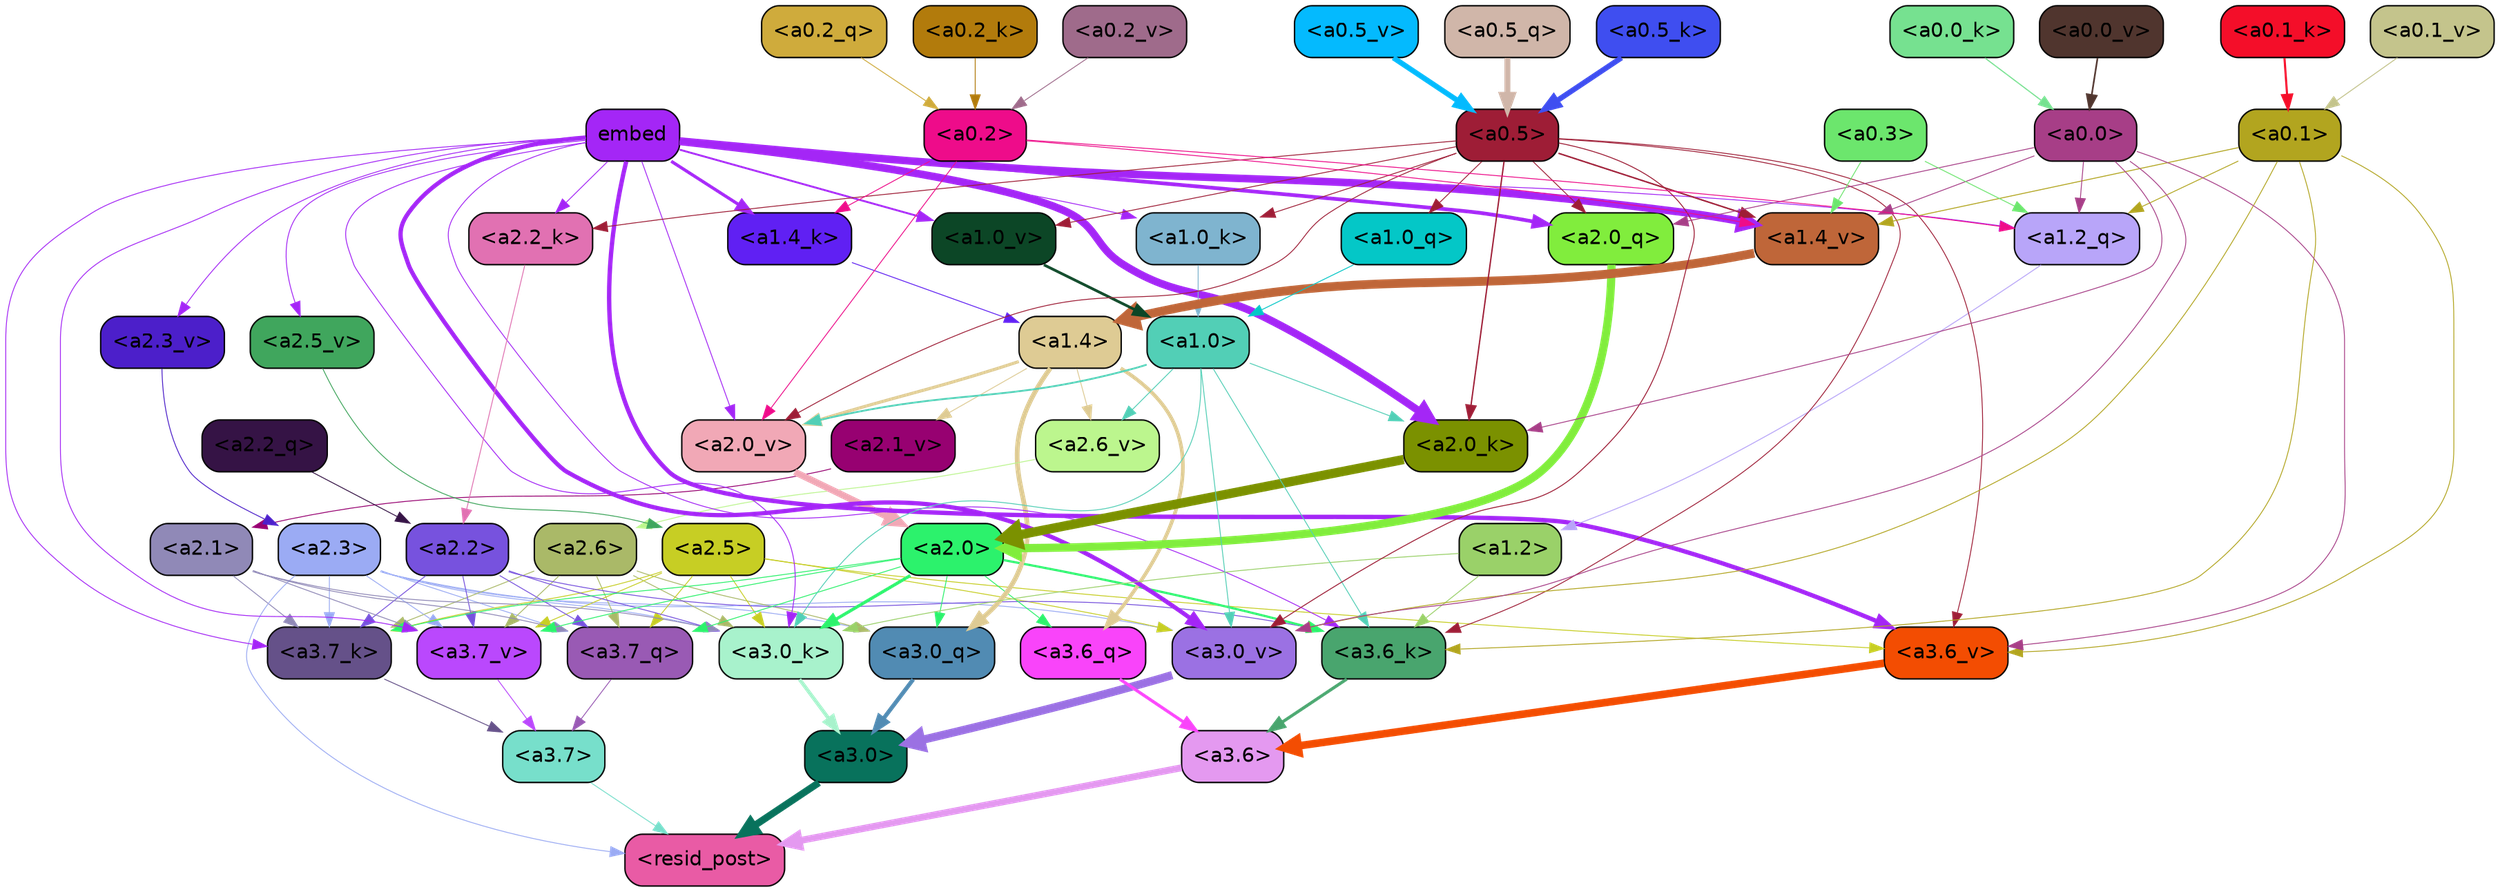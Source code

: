 strict digraph "" {
	graph [bgcolor=transparent,
		layout=dot,
		overlap=false,
		splines=true
	];
	"<a3.7>"	[color=black,
		fillcolor="#77dfcb",
		fontname=Helvetica,
		shape=box,
		style="filled, rounded"];
	"<resid_post>"	[color=black,
		fillcolor="#e95ba5",
		fontname=Helvetica,
		shape=box,
		style="filled, rounded"];
	"<a3.7>" -> "<resid_post>"	[color="#77dfcb",
		penwidth=0.6];
	"<a3.6>"	[color=black,
		fillcolor="#e499f0",
		fontname=Helvetica,
		shape=box,
		style="filled, rounded"];
	"<a3.6>" -> "<resid_post>"	[color="#e499f0",
		penwidth=4.753257989883423];
	"<a3.0>"	[color=black,
		fillcolor="#08725c",
		fontname=Helvetica,
		shape=box,
		style="filled, rounded"];
	"<a3.0>" -> "<resid_post>"	[color="#08725c",
		penwidth=4.90053927898407];
	"<a2.3>"	[color=black,
		fillcolor="#9babf4",
		fontname=Helvetica,
		shape=box,
		style="filled, rounded"];
	"<a2.3>" -> "<resid_post>"	[color="#9babf4",
		penwidth=0.6];
	"<a3.7_q>"	[color=black,
		fillcolor="#995ab4",
		fontname=Helvetica,
		shape=box,
		style="filled, rounded"];
	"<a2.3>" -> "<a3.7_q>"	[color="#9babf4",
		penwidth=0.6];
	"<a3.0_q>"	[color=black,
		fillcolor="#518bb3",
		fontname=Helvetica,
		shape=box,
		style="filled, rounded"];
	"<a2.3>" -> "<a3.0_q>"	[color="#9babf4",
		penwidth=0.6];
	"<a3.7_k>"	[color=black,
		fillcolor="#655189",
		fontname=Helvetica,
		shape=box,
		style="filled, rounded"];
	"<a2.3>" -> "<a3.7_k>"	[color="#9babf4",
		penwidth=0.6];
	"<a3.0_k>"	[color=black,
		fillcolor="#a8f2cc",
		fontname=Helvetica,
		shape=box,
		style="filled, rounded"];
	"<a2.3>" -> "<a3.0_k>"	[color="#9babf4",
		penwidth=0.6];
	"<a3.7_v>"	[color=black,
		fillcolor="#ba48fd",
		fontname=Helvetica,
		shape=box,
		style="filled, rounded"];
	"<a2.3>" -> "<a3.7_v>"	[color="#9babf4",
		penwidth=0.6];
	"<a3.0_v>"	[color=black,
		fillcolor="#9b71e3",
		fontname=Helvetica,
		shape=box,
		style="filled, rounded"];
	"<a2.3>" -> "<a3.0_v>"	[color="#9babf4",
		penwidth=0.6];
	"<a3.7_q>" -> "<a3.7>"	[color="#995ab4",
		penwidth=0.6];
	"<a3.6_q>"	[color=black,
		fillcolor="#f944fa",
		fontname=Helvetica,
		shape=box,
		style="filled, rounded"];
	"<a3.6_q>" -> "<a3.6>"	[color="#f944fa",
		penwidth=2.160832464694977];
	"<a3.0_q>" -> "<a3.0>"	[color="#518bb3",
		penwidth=2.870753765106201];
	"<a3.7_k>" -> "<a3.7>"	[color="#655189",
		penwidth=0.6];
	"<a3.6_k>"	[color=black,
		fillcolor="#49a56e",
		fontname=Helvetica,
		shape=box,
		style="filled, rounded"];
	"<a3.6_k>" -> "<a3.6>"	[color="#49a56e",
		penwidth=2.13908451795578];
	"<a3.0_k>" -> "<a3.0>"	[color="#a8f2cc",
		penwidth=2.520303964614868];
	"<a3.7_v>" -> "<a3.7>"	[color="#ba48fd",
		penwidth=0.6];
	"<a3.6_v>"	[color=black,
		fillcolor="#f34d02",
		fontname=Helvetica,
		shape=box,
		style="filled, rounded"];
	"<a3.6_v>" -> "<a3.6>"	[color="#f34d02",
		penwidth=5.297133803367615];
	"<a3.0_v>" -> "<a3.0>"	[color="#9b71e3",
		penwidth=5.680712580680847];
	"<a2.6>"	[color=black,
		fillcolor="#aab968",
		fontname=Helvetica,
		shape=box,
		style="filled, rounded"];
	"<a2.6>" -> "<a3.7_q>"	[color="#aab968",
		penwidth=0.6];
	"<a2.6>" -> "<a3.0_q>"	[color="#aab968",
		penwidth=0.6];
	"<a2.6>" -> "<a3.7_k>"	[color="#aab968",
		penwidth=0.6];
	"<a2.6>" -> "<a3.0_k>"	[color="#aab968",
		penwidth=0.6];
	"<a2.6>" -> "<a3.7_v>"	[color="#aab968",
		penwidth=0.6];
	"<a2.5>"	[color=black,
		fillcolor="#c7ce24",
		fontname=Helvetica,
		shape=box,
		style="filled, rounded"];
	"<a2.5>" -> "<a3.7_q>"	[color="#c7ce24",
		penwidth=0.6];
	"<a2.5>" -> "<a3.7_k>"	[color="#c7ce24",
		penwidth=0.6];
	"<a2.5>" -> "<a3.0_k>"	[color="#c7ce24",
		penwidth=0.6];
	"<a2.5>" -> "<a3.7_v>"	[color="#c7ce24",
		penwidth=0.6];
	"<a2.5>" -> "<a3.6_v>"	[color="#c7ce24",
		penwidth=0.6];
	"<a2.5>" -> "<a3.0_v>"	[color="#c7ce24",
		penwidth=0.6];
	"<a2.2>"	[color=black,
		fillcolor="#7752de",
		fontname=Helvetica,
		shape=box,
		style="filled, rounded"];
	"<a2.2>" -> "<a3.7_q>"	[color="#7752de",
		penwidth=0.6];
	"<a2.2>" -> "<a3.7_k>"	[color="#7752de",
		penwidth=0.6];
	"<a2.2>" -> "<a3.6_k>"	[color="#7752de",
		penwidth=0.6];
	"<a2.2>" -> "<a3.0_k>"	[color="#7752de",
		penwidth=0.6];
	"<a2.2>" -> "<a3.7_v>"	[color="#7752de",
		penwidth=0.6];
	"<a2.1>"	[color=black,
		fillcolor="#9089b7",
		fontname=Helvetica,
		shape=box,
		style="filled, rounded"];
	"<a2.1>" -> "<a3.7_q>"	[color="#9089b7",
		penwidth=0.6];
	"<a2.1>" -> "<a3.7_k>"	[color="#9089b7",
		penwidth=0.6];
	"<a2.1>" -> "<a3.0_k>"	[color="#9089b7",
		penwidth=0.6];
	"<a2.1>" -> "<a3.7_v>"	[color="#9089b7",
		penwidth=0.6];
	"<a2.0>"	[color=black,
		fillcolor="#2cf26c",
		fontname=Helvetica,
		shape=box,
		style="filled, rounded"];
	"<a2.0>" -> "<a3.7_q>"	[color="#2cf26c",
		penwidth=0.6];
	"<a2.0>" -> "<a3.6_q>"	[color="#2cf26c",
		penwidth=0.6];
	"<a2.0>" -> "<a3.0_q>"	[color="#2cf26c",
		penwidth=0.6];
	"<a2.0>" -> "<a3.7_k>"	[color="#2cf26c",
		penwidth=0.6];
	"<a2.0>" -> "<a3.6_k>"	[color="#2cf26c",
		penwidth=1.5348684191703796];
	"<a2.0>" -> "<a3.0_k>"	[color="#2cf26c",
		penwidth=2.172017753124237];
	"<a2.0>" -> "<a3.7_v>"	[color="#2cf26c",
		penwidth=0.6];
	"<a1.4>"	[color=black,
		fillcolor="#decb94",
		fontname=Helvetica,
		shape=box,
		style="filled, rounded"];
	"<a1.4>" -> "<a3.6_q>"	[color="#decb94",
		penwidth=2.532623291015625];
	"<a1.4>" -> "<a3.0_q>"	[color="#decb94",
		penwidth=3.2595192790031433];
	"<a2.6_v>"	[color=black,
		fillcolor="#bcf68e",
		fontname=Helvetica,
		shape=box,
		style="filled, rounded"];
	"<a1.4>" -> "<a2.6_v>"	[color="#decb94",
		penwidth=0.6];
	"<a2.1_v>"	[color=black,
		fillcolor="#970171",
		fontname=Helvetica,
		shape=box,
		style="filled, rounded"];
	"<a1.4>" -> "<a2.1_v>"	[color="#decb94",
		penwidth=0.6];
	"<a2.0_v>"	[color=black,
		fillcolor="#f1a8b6",
		fontname=Helvetica,
		shape=box,
		style="filled, rounded"];
	"<a1.4>" -> "<a2.0_v>"	[color="#decb94",
		penwidth=2.1199009865522385];
	embed	[color=black,
		fillcolor="#a426f6",
		fontname=Helvetica,
		shape=box,
		style="filled, rounded"];
	embed -> "<a3.7_k>"	[color="#a426f6",
		penwidth=0.6];
	embed -> "<a3.6_k>"	[color="#a426f6",
		penwidth=0.6];
	embed -> "<a3.0_k>"	[color="#a426f6",
		penwidth=0.6117386221885681];
	embed -> "<a3.7_v>"	[color="#a426f6",
		penwidth=0.6];
	embed -> "<a3.6_v>"	[color="#a426f6",
		penwidth=3.0186105966567993];
	embed -> "<a3.0_v>"	[color="#a426f6",
		penwidth=2.969020187854767];
	"<a2.0_q>"	[color=black,
		fillcolor="#81ed3d",
		fontname=Helvetica,
		shape=box,
		style="filled, rounded"];
	embed -> "<a2.0_q>"	[color="#a426f6",
		penwidth=2.5791755318641663];
	"<a2.2_k>"	[color=black,
		fillcolor="#e171b2",
		fontname=Helvetica,
		shape=box,
		style="filled, rounded"];
	embed -> "<a2.2_k>"	[color="#a426f6",
		penwidth=0.6];
	"<a2.0_k>"	[color=black,
		fillcolor="#7b9100",
		fontname=Helvetica,
		shape=box,
		style="filled, rounded"];
	embed -> "<a2.0_k>"	[color="#a426f6",
		penwidth=5.307481050491333];
	"<a2.5_v>"	[color=black,
		fillcolor="#40a65d",
		fontname=Helvetica,
		shape=box,
		style="filled, rounded"];
	embed -> "<a2.5_v>"	[color="#a426f6",
		penwidth=0.6];
	"<a2.3_v>"	[color=black,
		fillcolor="#4c1fca",
		fontname=Helvetica,
		shape=box,
		style="filled, rounded"];
	embed -> "<a2.3_v>"	[color="#a426f6",
		penwidth=0.6];
	embed -> "<a2.0_v>"	[color="#a426f6",
		penwidth=0.6];
	"<a1.2_q>"	[color=black,
		fillcolor="#b8a5f9",
		fontname=Helvetica,
		shape=box,
		style="filled, rounded"];
	embed -> "<a1.2_q>"	[color="#a426f6",
		penwidth=0.6];
	"<a1.4_k>"	[color=black,
		fillcolor="#6020f3",
		fontname=Helvetica,
		shape=box,
		style="filled, rounded"];
	embed -> "<a1.4_k>"	[color="#a426f6",
		penwidth=2.1839776039123535];
	"<a1.0_k>"	[color=black,
		fillcolor="#7fb4cf",
		fontname=Helvetica,
		shape=box,
		style="filled, rounded"];
	embed -> "<a1.0_k>"	[color="#a426f6",
		penwidth=0.6];
	"<a1.4_v>"	[color=black,
		fillcolor="#bf6639",
		fontname=Helvetica,
		shape=box,
		style="filled, rounded"];
	embed -> "<a1.4_v>"	[color="#a426f6",
		penwidth=5.2540810108184814];
	"<a1.0_v>"	[color=black,
		fillcolor="#0c4626",
		fontname=Helvetica,
		shape=box,
		style="filled, rounded"];
	embed -> "<a1.0_v>"	[color="#a426f6",
		penwidth=1.3048751950263977];
	"<a1.2>"	[color=black,
		fillcolor="#9ad169",
		fontname=Helvetica,
		shape=box,
		style="filled, rounded"];
	"<a1.2>" -> "<a3.6_k>"	[color="#9ad169",
		penwidth=0.6];
	"<a1.2>" -> "<a3.0_k>"	[color="#9ad169",
		penwidth=0.6];
	"<a1.0>"	[color=black,
		fillcolor="#52cfb6",
		fontname=Helvetica,
		shape=box,
		style="filled, rounded"];
	"<a1.0>" -> "<a3.6_k>"	[color="#52cfb6",
		penwidth=0.6];
	"<a1.0>" -> "<a3.0_k>"	[color="#52cfb6",
		penwidth=0.6];
	"<a1.0>" -> "<a3.0_v>"	[color="#52cfb6",
		penwidth=0.6];
	"<a1.0>" -> "<a2.0_k>"	[color="#52cfb6",
		penwidth=0.6];
	"<a1.0>" -> "<a2.6_v>"	[color="#52cfb6",
		penwidth=0.6];
	"<a1.0>" -> "<a2.0_v>"	[color="#52cfb6",
		penwidth=1.237271785736084];
	"<a0.5>"	[color=black,
		fillcolor="#9e1d36",
		fontname=Helvetica,
		shape=box,
		style="filled, rounded"];
	"<a0.5>" -> "<a3.6_k>"	[color="#9e1d36",
		penwidth=0.6];
	"<a0.5>" -> "<a3.6_v>"	[color="#9e1d36",
		penwidth=0.6];
	"<a0.5>" -> "<a3.0_v>"	[color="#9e1d36",
		penwidth=0.6409564018249512];
	"<a0.5>" -> "<a2.0_q>"	[color="#9e1d36",
		penwidth=0.6];
	"<a0.5>" -> "<a2.2_k>"	[color="#9e1d36",
		penwidth=0.6];
	"<a0.5>" -> "<a2.0_k>"	[color="#9e1d36",
		penwidth=0.9355769157409668];
	"<a0.5>" -> "<a2.0_v>"	[color="#9e1d36",
		penwidth=0.6];
	"<a1.0_q>"	[color=black,
		fillcolor="#04c7c7",
		fontname=Helvetica,
		shape=box,
		style="filled, rounded"];
	"<a0.5>" -> "<a1.0_q>"	[color="#9e1d36",
		penwidth=0.6];
	"<a0.5>" -> "<a1.0_k>"	[color="#9e1d36",
		penwidth=0.6];
	"<a0.5>" -> "<a1.4_v>"	[color="#9e1d36",
		penwidth=1.016412615776062];
	"<a0.5>" -> "<a1.0_v>"	[color="#9e1d36",
		penwidth=0.6];
	"<a0.1>"	[color=black,
		fillcolor="#b2a51f",
		fontname=Helvetica,
		shape=box,
		style="filled, rounded"];
	"<a0.1>" -> "<a3.6_k>"	[color="#b2a51f",
		penwidth=0.6];
	"<a0.1>" -> "<a3.6_v>"	[color="#b2a51f",
		penwidth=0.6];
	"<a0.1>" -> "<a3.0_v>"	[color="#b2a51f",
		penwidth=0.6];
	"<a0.1>" -> "<a1.2_q>"	[color="#b2a51f",
		penwidth=0.6];
	"<a0.1>" -> "<a1.4_v>"	[color="#b2a51f",
		penwidth=0.6440334320068359];
	"<a0.0>"	[color=black,
		fillcolor="#a73e87",
		fontname=Helvetica,
		shape=box,
		style="filled, rounded"];
	"<a0.0>" -> "<a3.6_v>"	[color="#a73e87",
		penwidth=0.6];
	"<a0.0>" -> "<a3.0_v>"	[color="#a73e87",
		penwidth=0.6];
	"<a0.0>" -> "<a2.0_q>"	[color="#a73e87",
		penwidth=0.6];
	"<a0.0>" -> "<a2.0_k>"	[color="#a73e87",
		penwidth=0.6];
	"<a0.0>" -> "<a1.2_q>"	[color="#a73e87",
		penwidth=0.6];
	"<a0.0>" -> "<a1.4_v>"	[color="#a73e87",
		penwidth=0.6];
	"<a2.2_q>"	[color=black,
		fillcolor="#351345",
		fontname=Helvetica,
		shape=box,
		style="filled, rounded"];
	"<a2.2_q>" -> "<a2.2>"	[color="#351345",
		penwidth=0.6];
	"<a2.0_q>" -> "<a2.0>"	[color="#81ed3d",
		penwidth=5.682948350906372];
	"<a2.2_k>" -> "<a2.2>"	[color="#e171b2",
		penwidth=0.6];
	"<a2.0_k>" -> "<a2.0>"	[color="#7b9100",
		penwidth=6.450693130493164];
	"<a2.6_v>" -> "<a2.6>"	[color="#bcf68e",
		penwidth=0.6];
	"<a2.5_v>" -> "<a2.5>"	[color="#40a65d",
		penwidth=0.6];
	"<a2.3_v>" -> "<a2.3>"	[color="#4c1fca",
		penwidth=0.6];
	"<a2.1_v>" -> "<a2.1>"	[color="#970171",
		penwidth=0.6];
	"<a2.0_v>" -> "<a2.0>"	[color="#f1a8b6",
		penwidth=4.592647075653076];
	"<a0.2>"	[color=black,
		fillcolor="#ee0c8a",
		fontname=Helvetica,
		shape=box,
		style="filled, rounded"];
	"<a0.2>" -> "<a2.0_v>"	[color="#ee0c8a",
		penwidth=0.6];
	"<a0.2>" -> "<a1.2_q>"	[color="#ee0c8a",
		penwidth=0.6];
	"<a0.2>" -> "<a1.4_k>"	[color="#ee0c8a",
		penwidth=0.6];
	"<a0.2>" -> "<a1.4_v>"	[color="#ee0c8a",
		penwidth=0.6];
	"<a1.2_q>" -> "<a1.2>"	[color="#b8a5f9",
		penwidth=0.6323684453964233];
	"<a1.0_q>" -> "<a1.0>"	[color="#04c7c7",
		penwidth=0.6];
	"<a1.4_k>" -> "<a1.4>"	[color="#6020f3",
		penwidth=0.6];
	"<a1.0_k>" -> "<a1.0>"	[color="#7fb4cf",
		penwidth=0.6];
	"<a1.4_v>" -> "<a1.4>"	[color="#bf6639",
		penwidth=6.149721145629883];
	"<a1.0_v>" -> "<a1.0>"	[color="#0c4626",
		penwidth=1.874430701136589];
	"<a0.3>"	[color=black,
		fillcolor="#6ce66d",
		fontname=Helvetica,
		shape=box,
		style="filled, rounded"];
	"<a0.3>" -> "<a1.2_q>"	[color="#6ce66d",
		penwidth=0.6];
	"<a0.3>" -> "<a1.4_v>"	[color="#6ce66d",
		penwidth=0.6];
	"<a0.5_q>"	[color=black,
		fillcolor="#d0b6a9",
		fontname=Helvetica,
		shape=box,
		style="filled, rounded"];
	"<a0.5_q>" -> "<a0.5>"	[color="#d0b6a9",
		penwidth=4.096640631556511];
	"<a0.2_q>"	[color=black,
		fillcolor="#cfab3c",
		fontname=Helvetica,
		shape=box,
		style="filled, rounded"];
	"<a0.2_q>" -> "<a0.2>"	[color="#cfab3c",
		penwidth=0.6005611419677734];
	"<a0.5_k>"	[color=black,
		fillcolor="#3f4ef0",
		fontname=Helvetica,
		shape=box,
		style="filled, rounded"];
	"<a0.5_k>" -> "<a0.5>"	[color="#3f4ef0",
		penwidth=3.7383413314819336];
	"<a0.2_k>"	[color=black,
		fillcolor="#b27b0c",
		fontname=Helvetica,
		shape=box,
		style="filled, rounded"];
	"<a0.2_k>" -> "<a0.2>"	[color="#b27b0c",
		penwidth=0.6];
	"<a0.1_k>"	[color=black,
		fillcolor="#f40e29",
		fontname=Helvetica,
		shape=box,
		style="filled, rounded"];
	"<a0.1_k>" -> "<a0.1>"	[color="#f40e29",
		penwidth=1.4667291641235352];
	"<a0.0_k>"	[color=black,
		fillcolor="#76e190",
		fontname=Helvetica,
		shape=box,
		style="filled, rounded"];
	"<a0.0_k>" -> "<a0.0>"	[color="#76e190",
		penwidth=0.7793014049530029];
	"<a0.5_v>"	[color=black,
		fillcolor="#04bafe",
		fontname=Helvetica,
		shape=box,
		style="filled, rounded"];
	"<a0.5_v>" -> "<a0.5>"	[color="#04bafe",
		penwidth=3.717004656791687];
	"<a0.2_v>"	[color=black,
		fillcolor="#9f6b8b",
		fontname=Helvetica,
		shape=box,
		style="filled, rounded"];
	"<a0.2_v>" -> "<a0.2>"	[color="#9f6b8b",
		penwidth=0.6];
	"<a0.1_v>"	[color=black,
		fillcolor="#c4c48c",
		fontname=Helvetica,
		shape=box,
		style="filled, rounded"];
	"<a0.1_v>" -> "<a0.1>"	[color="#c4c48c",
		penwidth=0.6493067741394043];
	"<a0.0_v>"	[color=black,
		fillcolor="#50352e",
		fontname=Helvetica,
		shape=box,
		style="filled, rounded"];
	"<a0.0_v>" -> "<a0.0>"	[color="#50352e",
		penwidth=1.1432268619537354];
}
